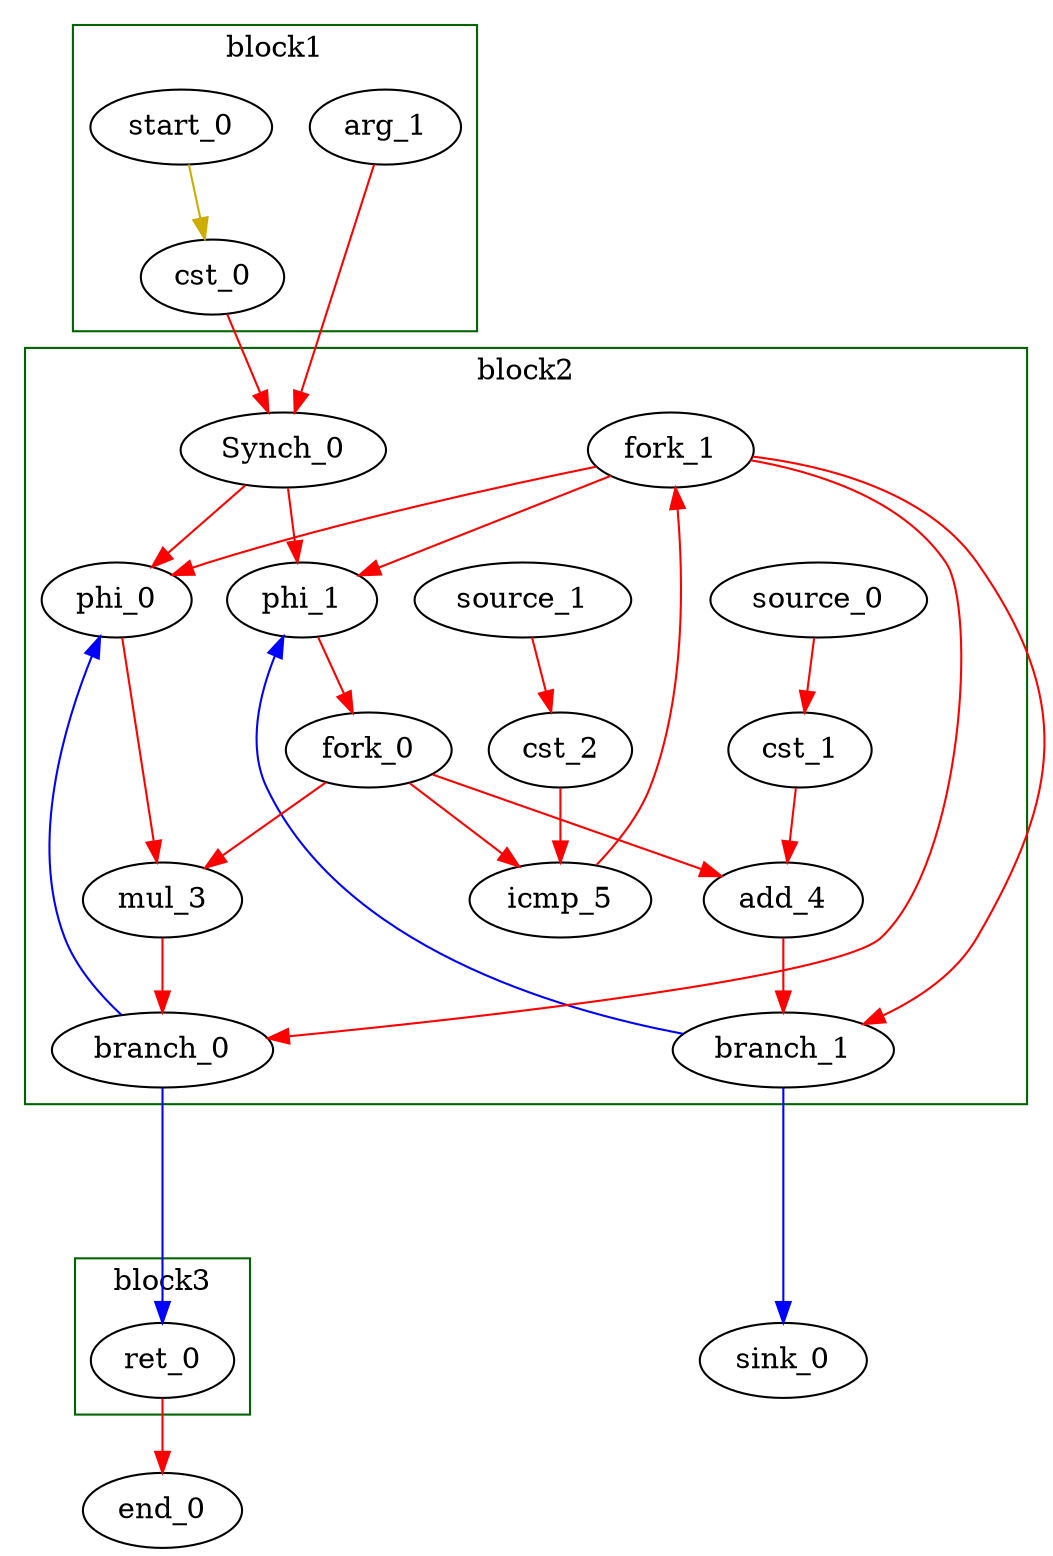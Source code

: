 Digraph G {
	splines=spline;
//DHLS version: 0.1.1" [shape = "none" pos = "20,20!"]

	subgraph cluster_0 {
	color = "darkgreen";
		label = "block1";
		"arg_1" [type = "Entry", bbID= 1, in = "in1:32", out = "out1:32"];
		"cst_0" [type = "Constant", bbID= 1, in = "in1:32", out = "out1:32", value = "0x00000001"];
		"start_0" [type = "Entry", control= "true", bbID= 1, in = "in1:0", out = "out1:0"];

	}

	subgraph cluster_1 {
	color = "darkgreen";
		label = "block2";
		"phi_0" [type = "LoopMux", bbID= 2, in = "in1?:1 in2:32 in3:32 ", out = "out1:32", delay=0.366];
		"phi_1" [type = "LoopMux", bbID= 2, in = "in1?:1 in2:32 in3:32 ", out = "out1:32", delay=0.366];
		"mul_3" [type = "Operator", bbID= 2, op = "mul_op", in = "in1:32 in2:32 ", out = "out1:32 ", delay=0.000, latency=4, II=1];
		"cst_1" [type = "Constant", bbID= 2, in = "in1:32", out = "out1:32", value = "0xFFFFFFFF"];
		"add_4" [type = "Operator", bbID= 2, op = "add_op", in = "in1:32 in2:32 ", out = "out1:32 ", delay=1.693, latency=0, II=1];
		"cst_2" [type = "Constant", bbID= 2, in = "in1:32", out = "out1:32", value = "0x00000001"];
		"icmp_5" [type = "Operator", bbID= 2, op = "icmp_sgt_op", in = "in1:32 in2:32 ", out = "out1:1 ", delay=1.530, latency=0, II=1];
		"source_0" [type = "Source", bbID= 2, out = "out1:0"];
		"source_1" [type = "Source", bbID= 2, out = "out1:0"];
		"branch_0" [type = "Branch", bbID= 2,  in = "in1:32 in2?:1*i", out = "out1+:32 out2-:32"];
		"branch_1" [type = "Branch", bbID= 2,  in = "in1:32 in2?:1*i", out = "out1+:32 out2-:32"];
		"Synch_0" [type = "Synch", bbID= 2, in = " in1:32 in2:32", out = " out1:32 out2:32"];
		"fork_0" [type = "Fork", bbID= 2, in = "in1:32", out = "out1:32 out2:32 out3:32 "];
		"fork_1" [type = "Fork", bbID= 2, in = "in1:32", out = "out1:32 out2:32 out3:32 out4:32 "];

	}

	subgraph cluster_2 {
	color = "darkgreen";
		label = "block3";
		"ret_0" [type = "Operator", bbID= 3, op = "ret_op", in = "in1:32 ", out = "out1:32 ", delay=0.000, latency=0, II=1];

	}
	"sink_0" [type = "Sink", bbID= 0, in = "in1:32"];
	"end_0" [type = "Exit", bbID= 0, in = "in1:32 ", out = "out1:32"];

	"arg_1" -> "Synch_0" [color = "red", from = "out1", to = "in2"];
	"cst_0" -> "Synch_0" [color = "red", from = "out1", to = "in1"];
	"phi_0" -> "mul_3" [color = "red", from = "out1", to = "in1"];
	"phi_1" -> "fork_0" [color = "red", from = "out1", to = "in1"];
	"mul_3" -> "branch_0" [color = "red", from = "out1", to = "in1"];
	"cst_1" -> "add_4" [color = "red", from = "out1", to = "in2"];
	"add_4" -> "branch_1" [color = "red", from = "out1", to = "in1"];
	"cst_2" -> "icmp_5" [color = "red", from = "out1", to = "in2"];
	"icmp_5" -> "fork_1" [color = "red", from = "out1", to = "in1"];
	"ret_0" -> "end_0" [color = "red", from = "out1", to = "in1"];
	"source_0" -> "cst_1" [color = "red", from = "out1", to = "in1"];
	"source_1" -> "cst_2" [color = "red", from = "out1", to = "in1"];
	"start_0" -> "cst_0" [color = "gold3", from = "out1", to = "in1"];
	"branch_0" -> "ret_0" [color = "blue", minlen = 3, from = "out1", to = "in1"];
	"branch_0" -> "phi_0" [color = "blue", minlen = 3, from = "out2", to = "in3"];
	"branch_1" -> "sink_0" [color = "blue", minlen = 3, from = "out1", to = "in1"];
	"branch_1" -> "phi_1" [color = "blue", minlen = 3, from = "out2", to = "in3"];
	"Synch_0" -> "phi_0" [color = "red", from = "out1", to = "in2"];
	"Synch_0" -> "phi_1" [color = "red", from = "out2", to = "in2"];
	"fork_0" -> "mul_3" [color = "red", from = "out1", to = "in2"];
	"fork_0" -> "add_4" [color = "red", from = "out2", to = "in1"];
	"fork_0" -> "icmp_5" [color = "red", from = "out3", to = "in1"];
	"fork_1" -> "branch_0" [color = "red", from = "out1", to = "in2"];
	"fork_1" -> "branch_1" [color = "red", from = "out2", to = "in2"];
	"fork_1" -> "phi_0" [color = "red", from = "out3", to = "in1"];
	"fork_1" -> "phi_1" [color = "red", from = "out4", to = "in1"];

}
